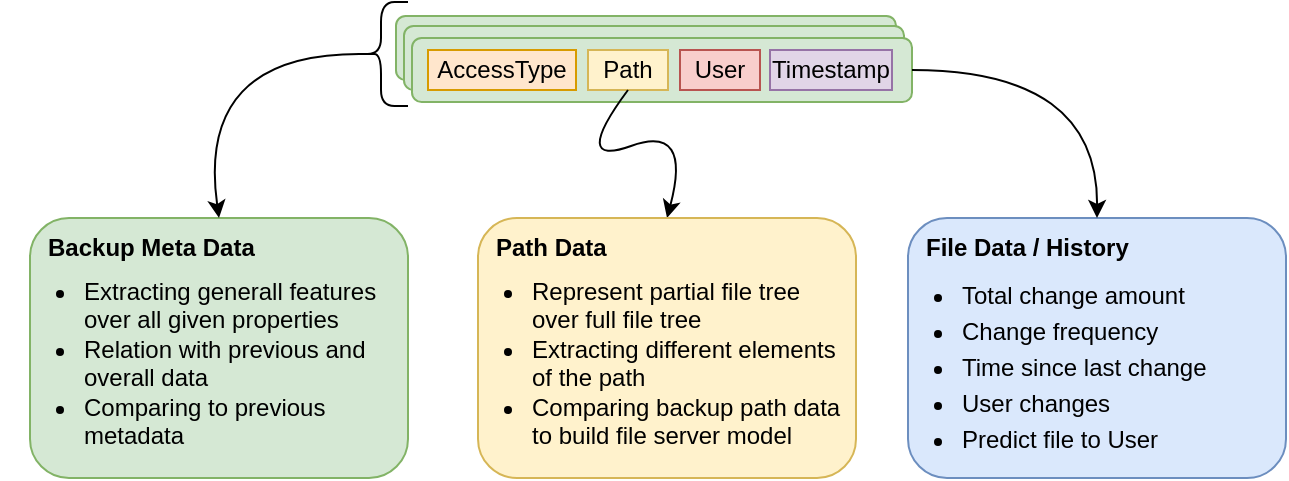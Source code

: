 <mxfile version="14.5.1" type="device"><diagram id="h3Dl2fL6xEYtT9N4G-Xn" name="Page-1"><mxGraphModel dx="1141" dy="598" grid="0" gridSize="10" guides="1" tooltips="1" connect="1" arrows="1" fold="1" page="0" pageScale="1" pageWidth="827" pageHeight="1169" math="0" shadow="0"><root><mxCell id="0"/><mxCell id="1" parent="0"/><mxCell id="ChUsRHq5xtAVBPdpQ9xU-7" value="" style="group" parent="1" vertex="1" connectable="0"><mxGeometry x="97" y="183" width="250" height="32" as="geometry"/></mxCell><mxCell id="ChUsRHq5xtAVBPdpQ9xU-30" value="" style="group" parent="ChUsRHq5xtAVBPdpQ9xU-7" vertex="1" connectable="0"><mxGeometry x="-7" y="-9" width="250" height="32" as="geometry"/></mxCell><mxCell id="ChUsRHq5xtAVBPdpQ9xU-31" value="" style="rounded=1;whiteSpace=wrap;html=1;fillColor=#d5e8d4;strokeColor=#82b366;" parent="ChUsRHq5xtAVBPdpQ9xU-30" vertex="1"><mxGeometry x="-1" y="-2" width="250" height="32" as="geometry"/></mxCell><mxCell id="ChUsRHq5xtAVBPdpQ9xU-16" value="" style="group" parent="ChUsRHq5xtAVBPdpQ9xU-7" vertex="1" connectable="0"><mxGeometry x="-4" y="-6" width="250" height="32" as="geometry"/></mxCell><mxCell id="ChUsRHq5xtAVBPdpQ9xU-17" value="" style="rounded=1;whiteSpace=wrap;html=1;fillColor=#d5e8d4;strokeColor=#82b366;" parent="ChUsRHq5xtAVBPdpQ9xU-16" vertex="1"><mxGeometry width="250" height="32" as="geometry"/></mxCell><mxCell id="ChUsRHq5xtAVBPdpQ9xU-6" value="" style="rounded=1;whiteSpace=wrap;html=1;fillColor=#d5e8d4;strokeColor=#82b366;" parent="ChUsRHq5xtAVBPdpQ9xU-7" vertex="1"><mxGeometry width="250" height="32" as="geometry"/></mxCell><mxCell id="ChUsRHq5xtAVBPdpQ9xU-1" value="AccessType" style="text;html=1;strokeColor=#d79b00;fillColor=#ffe6cc;align=center;verticalAlign=middle;whiteSpace=wrap;rounded=0;" parent="ChUsRHq5xtAVBPdpQ9xU-7" vertex="1"><mxGeometry x="8" y="6" width="74" height="20" as="geometry"/></mxCell><mxCell id="ChUsRHq5xtAVBPdpQ9xU-2" value="Path" style="text;html=1;strokeColor=#d6b656;fillColor=#fff2cc;align=center;verticalAlign=middle;whiteSpace=wrap;rounded=0;" parent="ChUsRHq5xtAVBPdpQ9xU-7" vertex="1"><mxGeometry x="88" y="6" width="40" height="20" as="geometry"/></mxCell><mxCell id="ChUsRHq5xtAVBPdpQ9xU-4" value="User" style="text;html=1;strokeColor=#b85450;fillColor=#f8cecc;align=center;verticalAlign=middle;whiteSpace=wrap;rounded=0;" parent="ChUsRHq5xtAVBPdpQ9xU-7" vertex="1"><mxGeometry x="134" y="6" width="40" height="20" as="geometry"/></mxCell><mxCell id="ChUsRHq5xtAVBPdpQ9xU-5" value="Timestamp" style="text;html=1;strokeColor=#9673a6;fillColor=#e1d5e7;align=center;verticalAlign=middle;whiteSpace=wrap;rounded=0;" parent="ChUsRHq5xtAVBPdpQ9xU-7" vertex="1"><mxGeometry x="179" y="6" width="61" height="20" as="geometry"/></mxCell><mxCell id="ChUsRHq5xtAVBPdpQ9xU-34" value="" style="shape=curlyBracket;whiteSpace=wrap;html=1;rounded=1;" parent="1" vertex="1"><mxGeometry x="68" y="165" width="27" height="52" as="geometry"/></mxCell><mxCell id="ChUsRHq5xtAVBPdpQ9xU-41" value="" style="curved=1;endArrow=classic;html=1;exitX=0.5;exitY=1;exitDx=0;exitDy=0;entryX=0.5;entryY=0;entryDx=0;entryDy=0;" parent="1" source="ChUsRHq5xtAVBPdpQ9xU-2" edge="1" target="kPPG4F4kXIehtpU9ZDHm-2"><mxGeometry width="50" height="50" relative="1" as="geometry"><mxPoint x="193" y="328" as="sourcePoint"/><mxPoint x="213" y="273" as="targetPoint"/><Array as="points"><mxPoint x="176" y="248"/><mxPoint x="237" y="226"/></Array></mxGeometry></mxCell><mxCell id="kPPG4F4kXIehtpU9ZDHm-4" value="" style="group" vertex="1" connectable="0" parent="1"><mxGeometry x="115" y="273" width="204" height="130" as="geometry"/></mxCell><mxCell id="kPPG4F4kXIehtpU9ZDHm-2" value="&lt;b&gt;Path Data&lt;br&gt;&lt;br&gt;&lt;br&gt;&lt;/b&gt;" style="rounded=1;whiteSpace=wrap;html=1;fillColor=#fff2cc;strokeColor=#d6b656;align=left;verticalAlign=top;spacing=3;spacingLeft=6;" vertex="1" parent="kPPG4F4kXIehtpU9ZDHm-4"><mxGeometry x="15" width="189" height="130" as="geometry"/></mxCell><mxCell id="kPPG4F4kXIehtpU9ZDHm-3" value="&lt;ul&gt;&lt;li&gt;Represent partial file tree over full file tree&lt;/li&gt;&lt;li&gt;Extracting different elements of the path&lt;/li&gt;&lt;li&gt;Comparing backup path data to build file server model&lt;/li&gt;&lt;/ul&gt;" style="text;strokeColor=none;fillColor=none;html=1;whiteSpace=wrap;verticalAlign=middle;overflow=hidden;" vertex="1" parent="kPPG4F4kXIehtpU9ZDHm-4"><mxGeometry y="15.5" width="197" height="105" as="geometry"/></mxCell><mxCell id="kPPG4F4kXIehtpU9ZDHm-5" value="" style="group" vertex="1" connectable="0" parent="1"><mxGeometry x="330" y="273" width="204" height="130" as="geometry"/></mxCell><mxCell id="kPPG4F4kXIehtpU9ZDHm-6" value="&lt;b&gt;File Data / History&lt;br&gt;&lt;/b&gt;" style="rounded=1;whiteSpace=wrap;html=1;fillColor=#dae8fc;strokeColor=#6c8ebf;align=left;verticalAlign=top;spacing=3;spacingLeft=6;" vertex="1" parent="kPPG4F4kXIehtpU9ZDHm-5"><mxGeometry x="15" width="189" height="130" as="geometry"/></mxCell><mxCell id="kPPG4F4kXIehtpU9ZDHm-7" value="&lt;ul style=&quot;line-height: 150%&quot;&gt;&lt;li&gt;Total change amount&lt;/li&gt;&lt;li&gt;Change frequency&lt;/li&gt;&lt;li&gt;Time since last change&lt;/li&gt;&lt;li&gt;User changes&lt;/li&gt;&lt;li&gt;Predict file to User&lt;/li&gt;&lt;/ul&gt;" style="text;strokeColor=none;fillColor=none;html=1;whiteSpace=wrap;verticalAlign=middle;overflow=hidden;" vertex="1" parent="kPPG4F4kXIehtpU9ZDHm-5"><mxGeometry y="15.5" width="197" height="105" as="geometry"/></mxCell><mxCell id="kPPG4F4kXIehtpU9ZDHm-8" value="" style="group" vertex="1" connectable="0" parent="1"><mxGeometry x="-109" y="273" width="204" height="130" as="geometry"/></mxCell><mxCell id="kPPG4F4kXIehtpU9ZDHm-9" value="&lt;b&gt;Backup Meta Data&lt;br&gt;&lt;br&gt;&lt;br&gt;&lt;/b&gt;" style="rounded=1;whiteSpace=wrap;html=1;fillColor=#d5e8d4;strokeColor=#82b366;align=left;verticalAlign=top;spacing=3;spacingLeft=6;" vertex="1" parent="kPPG4F4kXIehtpU9ZDHm-8"><mxGeometry x="15" width="189" height="130" as="geometry"/></mxCell><mxCell id="kPPG4F4kXIehtpU9ZDHm-10" value="&lt;ul&gt;&lt;li&gt;Extracting generall features over all given properties&lt;/li&gt;&lt;li&gt;Relation with previous and overall data&lt;/li&gt;&lt;li&gt;Comparing to previous metadata&amp;nbsp;&lt;/li&gt;&lt;/ul&gt;" style="text;strokeColor=none;fillColor=none;html=1;whiteSpace=wrap;verticalAlign=middle;overflow=hidden;" vertex="1" parent="kPPG4F4kXIehtpU9ZDHm-8"><mxGeometry y="15.5" width="197" height="105" as="geometry"/></mxCell><mxCell id="kPPG4F4kXIehtpU9ZDHm-12" value="" style="curved=1;endArrow=classic;html=1;exitX=1;exitY=0.5;exitDx=0;exitDy=0;entryX=0.5;entryY=0;entryDx=0;entryDy=0;" edge="1" parent="1" source="ChUsRHq5xtAVBPdpQ9xU-6" target="kPPG4F4kXIehtpU9ZDHm-6"><mxGeometry width="50" height="50" relative="1" as="geometry"><mxPoint x="419" y="210" as="sourcePoint"/><mxPoint x="469" y="160" as="targetPoint"/><Array as="points"><mxPoint x="440" y="199"/></Array></mxGeometry></mxCell><mxCell id="kPPG4F4kXIehtpU9ZDHm-13" value="" style="curved=1;endArrow=classic;html=1;exitX=0.1;exitY=0.5;exitDx=0;exitDy=0;entryX=0.5;entryY=0;entryDx=0;entryDy=0;exitPerimeter=0;" edge="1" parent="1" source="ChUsRHq5xtAVBPdpQ9xU-34" target="kPPG4F4kXIehtpU9ZDHm-9"><mxGeometry width="50" height="50" relative="1" as="geometry"><mxPoint x="-133" y="154.0" as="sourcePoint"/><mxPoint x="-40.5" y="228.0" as="targetPoint"/><Array as="points"><mxPoint x="-11" y="191"/></Array></mxGeometry></mxCell></root></mxGraphModel></diagram></mxfile>